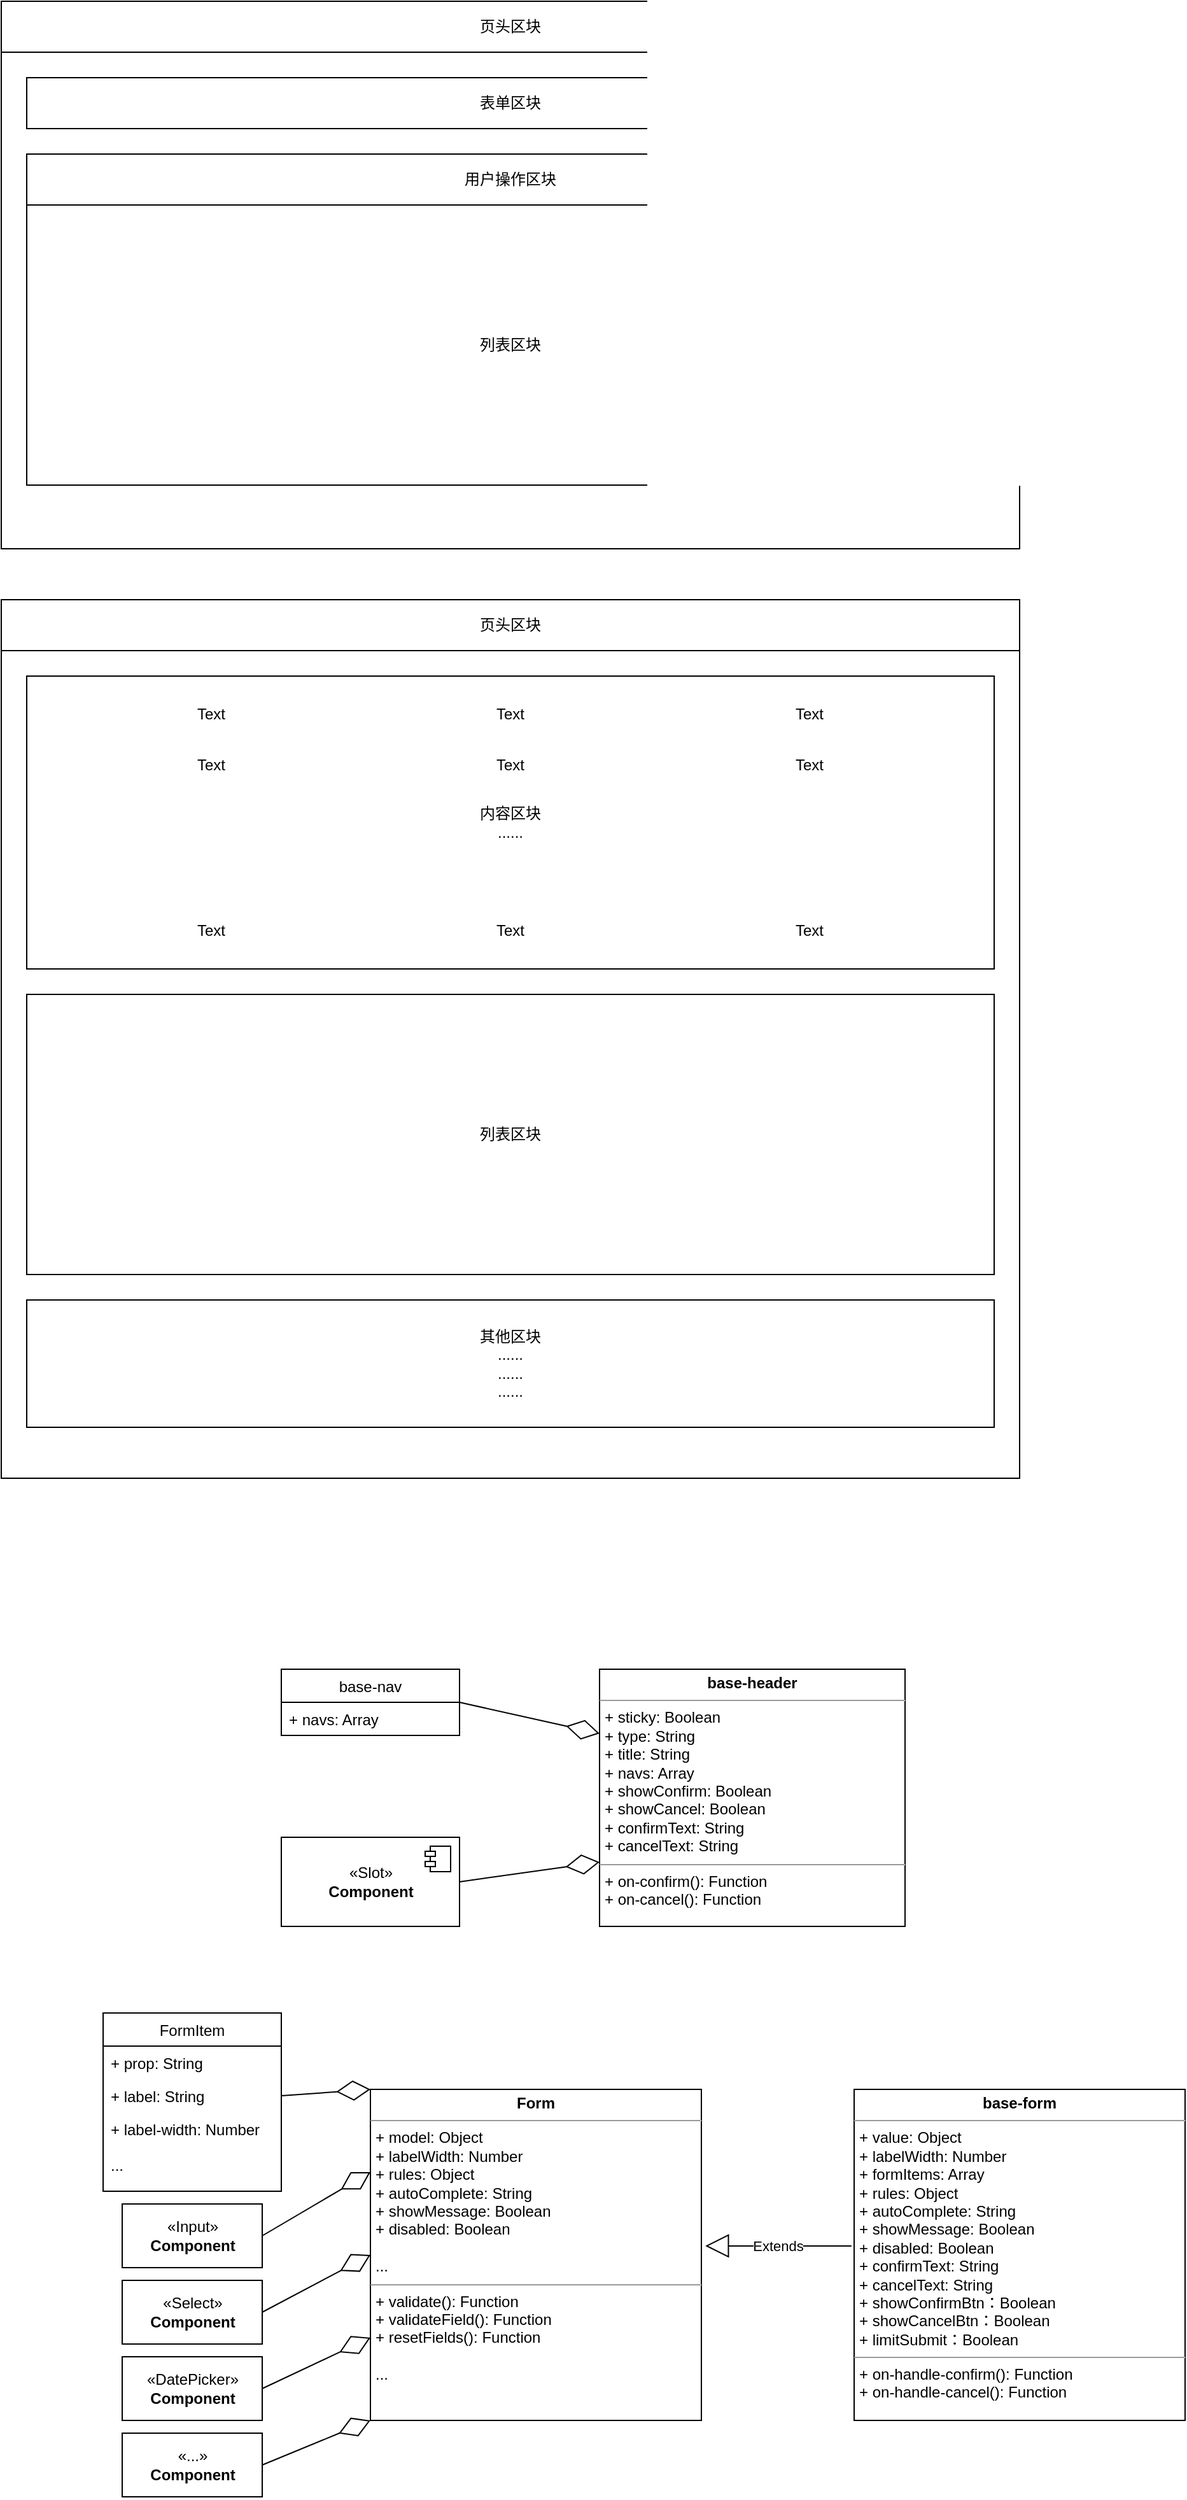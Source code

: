 <mxfile version="14.2.3" type="github"><diagram id="sB-887QOJZis-EnUkVmR" name="Page-1"><mxGraphModel dx="2013" dy="621" grid="1" gridSize="10" guides="1" tooltips="1" connect="1" arrows="1" fold="1" page="1" pageScale="1" pageWidth="827" pageHeight="1169" math="0" shadow="0"><root><mxCell id="0"/><mxCell id="YGiau3tqNQNVUMJGwMqf-2" parent="0"/><mxCell id="YGiau3tqNQNVUMJGwMqf-8" value="" style="rounded=0;whiteSpace=wrap;html=1;" vertex="1" parent="YGiau3tqNQNVUMJGwMqf-2"><mxGeometry x="-400" y="40" width="800" height="430" as="geometry"/></mxCell><mxCell id="YGiau3tqNQNVUMJGwMqf-3" value="页头区块" style="rounded=0;whiteSpace=wrap;html=1;" vertex="1" parent="YGiau3tqNQNVUMJGwMqf-2"><mxGeometry x="-400" y="40" width="800" height="40" as="geometry"/></mxCell><mxCell id="YGiau3tqNQNVUMJGwMqf-4" value="表单区块" style="rounded=0;whiteSpace=wrap;html=1;" vertex="1" parent="YGiau3tqNQNVUMJGwMqf-2"><mxGeometry x="-380" y="100" width="760" height="40" as="geometry"/></mxCell><mxCell id="YGiau3tqNQNVUMJGwMqf-5" value="用户操作区块" style="rounded=0;whiteSpace=wrap;html=1;" vertex="1" parent="YGiau3tqNQNVUMJGwMqf-2"><mxGeometry x="-380" y="160" width="760" height="40" as="geometry"/></mxCell><mxCell id="YGiau3tqNQNVUMJGwMqf-9" value="列表区块" style="rounded=0;whiteSpace=wrap;html=1;" vertex="1" parent="YGiau3tqNQNVUMJGwMqf-2"><mxGeometry x="-380" y="200" width="760" height="220" as="geometry"/></mxCell><mxCell id="YGiau3tqNQNVUMJGwMqf-15" value="" style="rounded=0;whiteSpace=wrap;html=1;" vertex="1" parent="YGiau3tqNQNVUMJGwMqf-2"><mxGeometry x="-400" y="510" width="800" height="690" as="geometry"/></mxCell><mxCell id="YGiau3tqNQNVUMJGwMqf-16" value="页头区块" style="rounded=0;whiteSpace=wrap;html=1;" vertex="1" parent="YGiau3tqNQNVUMJGwMqf-2"><mxGeometry x="-400" y="510" width="800" height="40" as="geometry"/></mxCell><mxCell id="YGiau3tqNQNVUMJGwMqf-17" value="内容区块&lt;br&gt;......" style="rounded=0;whiteSpace=wrap;html=1;" vertex="1" parent="YGiau3tqNQNVUMJGwMqf-2"><mxGeometry x="-380" y="570" width="760" height="230" as="geometry"/></mxCell><mxCell id="YGiau3tqNQNVUMJGwMqf-18" value="Text" style="text;html=1;strokeColor=none;fillColor=none;align=center;verticalAlign=middle;whiteSpace=wrap;rounded=0;" vertex="1" parent="YGiau3tqNQNVUMJGwMqf-2"><mxGeometry x="-350" y="590" width="230" height="20" as="geometry"/></mxCell><mxCell id="YGiau3tqNQNVUMJGwMqf-20" value="Text" style="text;html=1;strokeColor=none;fillColor=none;align=center;verticalAlign=middle;whiteSpace=wrap;rounded=0;" vertex="1" parent="YGiau3tqNQNVUMJGwMqf-2"><mxGeometry x="-115" y="590" width="230" height="20" as="geometry"/></mxCell><mxCell id="YGiau3tqNQNVUMJGwMqf-21" value="Text" style="text;html=1;strokeColor=none;fillColor=none;align=center;verticalAlign=middle;whiteSpace=wrap;rounded=0;" vertex="1" parent="YGiau3tqNQNVUMJGwMqf-2"><mxGeometry x="120" y="590" width="230" height="20" as="geometry"/></mxCell><mxCell id="YGiau3tqNQNVUMJGwMqf-22" value="Text" style="text;html=1;strokeColor=none;fillColor=none;align=center;verticalAlign=middle;whiteSpace=wrap;rounded=0;" vertex="1" parent="YGiau3tqNQNVUMJGwMqf-2"><mxGeometry x="-350" y="630" width="230" height="20" as="geometry"/></mxCell><mxCell id="YGiau3tqNQNVUMJGwMqf-23" value="Text" style="text;html=1;strokeColor=none;fillColor=none;align=center;verticalAlign=middle;whiteSpace=wrap;rounded=0;" vertex="1" parent="YGiau3tqNQNVUMJGwMqf-2"><mxGeometry x="-115" y="630" width="230" height="20" as="geometry"/></mxCell><mxCell id="YGiau3tqNQNVUMJGwMqf-24" value="Text" style="text;html=1;strokeColor=none;fillColor=none;align=center;verticalAlign=middle;whiteSpace=wrap;rounded=0;" vertex="1" parent="YGiau3tqNQNVUMJGwMqf-2"><mxGeometry x="120" y="630" width="230" height="20" as="geometry"/></mxCell><mxCell id="YGiau3tqNQNVUMJGwMqf-25" value="Text" style="text;html=1;strokeColor=none;fillColor=none;align=center;verticalAlign=middle;whiteSpace=wrap;rounded=0;" vertex="1" parent="YGiau3tqNQNVUMJGwMqf-2"><mxGeometry x="-350" y="760" width="230" height="20" as="geometry"/></mxCell><mxCell id="YGiau3tqNQNVUMJGwMqf-26" value="Text" style="text;html=1;strokeColor=none;fillColor=none;align=center;verticalAlign=middle;whiteSpace=wrap;rounded=0;" vertex="1" parent="YGiau3tqNQNVUMJGwMqf-2"><mxGeometry x="-115" y="760" width="230" height="20" as="geometry"/></mxCell><mxCell id="YGiau3tqNQNVUMJGwMqf-27" value="Text" style="text;html=1;strokeColor=none;fillColor=none;align=center;verticalAlign=middle;whiteSpace=wrap;rounded=0;" vertex="1" parent="YGiau3tqNQNVUMJGwMqf-2"><mxGeometry x="120" y="760" width="230" height="20" as="geometry"/></mxCell><mxCell id="YGiau3tqNQNVUMJGwMqf-28" value="列表区块" style="rounded=0;whiteSpace=wrap;html=1;" vertex="1" parent="YGiau3tqNQNVUMJGwMqf-2"><mxGeometry x="-380" y="820" width="760" height="220" as="geometry"/></mxCell><mxCell id="YGiau3tqNQNVUMJGwMqf-29" value="其他区块&lt;br&gt;......&lt;br&gt;......&lt;br&gt;......" style="rounded=0;whiteSpace=wrap;html=1;" vertex="1" parent="YGiau3tqNQNVUMJGwMqf-2"><mxGeometry x="-380" y="1060" width="760" height="100" as="geometry"/></mxCell><mxCell id="YGiau3tqNQNVUMJGwMqf-30" value="&lt;p style=&quot;margin: 0px ; margin-top: 4px ; text-align: center&quot;&gt;&lt;b&gt;base-header&lt;/b&gt;&lt;/p&gt;&lt;hr size=&quot;1&quot;&gt;&lt;p style=&quot;margin: 0px ; margin-left: 4px&quot;&gt;+ sticky: Boolean&lt;/p&gt;&lt;p style=&quot;margin: 0px ; margin-left: 4px&quot;&gt;+ type: String&lt;/p&gt;&lt;p style=&quot;margin: 0px ; margin-left: 4px&quot;&gt;+ title: String&lt;/p&gt;&lt;p style=&quot;margin: 0px ; margin-left: 4px&quot;&gt;+ navs: Array&lt;/p&gt;&lt;p style=&quot;margin: 0px ; margin-left: 4px&quot;&gt;+ showConfirm: Boolean&amp;nbsp;&lt;/p&gt;&lt;p style=&quot;margin: 0px ; margin-left: 4px&quot;&gt;+ showCancel: Boolean&lt;/p&gt;&lt;p style=&quot;margin: 0px ; margin-left: 4px&quot;&gt;+ confirmText: String&lt;/p&gt;&lt;p style=&quot;margin: 0px ; margin-left: 4px&quot;&gt;+ cancelText: String&lt;/p&gt;&lt;hr size=&quot;1&quot;&gt;&lt;p style=&quot;margin: 0px ; margin-left: 4px&quot;&gt;+ on-confirm(): Function&lt;/p&gt;&lt;p style=&quot;margin: 0px ; margin-left: 4px&quot;&gt;+ on-cancel(): Function&lt;/p&gt;" style="verticalAlign=top;align=left;overflow=fill;fontSize=12;fontFamily=Helvetica;html=1;" vertex="1" parent="YGiau3tqNQNVUMJGwMqf-2"><mxGeometry x="70" y="1350" width="240" height="202" as="geometry"/></mxCell><mxCell id="YGiau3tqNQNVUMJGwMqf-35" value="base-nav" style="swimlane;fontStyle=0;childLayout=stackLayout;horizontal=1;startSize=26;fillColor=none;horizontalStack=0;resizeParent=1;resizeParentMax=0;resizeLast=0;collapsible=1;marginBottom=0;" vertex="1" parent="YGiau3tqNQNVUMJGwMqf-2"><mxGeometry x="-180" y="1350" width="140" height="52" as="geometry"/></mxCell><mxCell id="YGiau3tqNQNVUMJGwMqf-36" value="+ navs: Array" style="text;strokeColor=none;fillColor=none;align=left;verticalAlign=top;spacingLeft=4;spacingRight=4;overflow=hidden;rotatable=0;points=[[0,0.5],[1,0.5]];portConstraint=eastwest;" vertex="1" parent="YGiau3tqNQNVUMJGwMqf-35"><mxGeometry y="26" width="140" height="26" as="geometry"/></mxCell><mxCell id="YGiau3tqNQNVUMJGwMqf-41" value="" style="endArrow=diamondThin;endFill=0;endSize=24;html=1;exitX=1;exitY=0.5;exitDx=0;exitDy=0;entryX=0;entryY=0.25;entryDx=0;entryDy=0;" edge="1" parent="YGiau3tqNQNVUMJGwMqf-2" source="YGiau3tqNQNVUMJGwMqf-35" target="YGiau3tqNQNVUMJGwMqf-30"><mxGeometry width="160" relative="1" as="geometry"><mxPoint x="30" y="1410" as="sourcePoint"/><mxPoint x="190" y="1410" as="targetPoint"/></mxGeometry></mxCell><mxCell id="YGiau3tqNQNVUMJGwMqf-44" value="«Slot»&lt;br&gt;&lt;b&gt;Component&lt;/b&gt;" style="html=1;dropTarget=0;" vertex="1" parent="YGiau3tqNQNVUMJGwMqf-2"><mxGeometry x="-180" y="1482" width="140" height="70" as="geometry"/></mxCell><mxCell id="YGiau3tqNQNVUMJGwMqf-45" value="" style="shape=module;jettyWidth=8;jettyHeight=4;" vertex="1" parent="YGiau3tqNQNVUMJGwMqf-44"><mxGeometry x="1" width="20" height="20" relative="1" as="geometry"><mxPoint x="-27" y="7" as="offset"/></mxGeometry></mxCell><mxCell id="YGiau3tqNQNVUMJGwMqf-46" value="" style="endArrow=diamondThin;endFill=0;endSize=24;html=1;exitX=1;exitY=0.5;exitDx=0;exitDy=0;entryX=0;entryY=0.75;entryDx=0;entryDy=0;" edge="1" parent="YGiau3tqNQNVUMJGwMqf-2" source="YGiau3tqNQNVUMJGwMqf-44" target="YGiau3tqNQNVUMJGwMqf-30"><mxGeometry width="160" relative="1" as="geometry"><mxPoint x="-50" y="1430" as="sourcePoint"/><mxPoint x="100" y="1451" as="targetPoint"/></mxGeometry></mxCell><mxCell id="YGiau3tqNQNVUMJGwMqf-49" value="&lt;p style=&quot;margin: 0px ; margin-top: 4px ; text-align: center&quot;&gt;&lt;b&gt;base-form&lt;/b&gt;&lt;/p&gt;&lt;hr size=&quot;1&quot;&gt;&lt;p style=&quot;margin: 0px ; margin-left: 4px&quot;&gt;+ value: Object&lt;/p&gt;&lt;p style=&quot;margin: 0px ; margin-left: 4px&quot;&gt;+ labelWidth: Number&lt;/p&gt;&lt;p style=&quot;margin: 0px ; margin-left: 4px&quot;&gt;+ formItems: Array&lt;/p&gt;&lt;p style=&quot;margin: 0px ; margin-left: 4px&quot;&gt;+ rules: Object&lt;/p&gt;&lt;p style=&quot;margin: 0px ; margin-left: 4px&quot;&gt;+ autoComplete: String&lt;/p&gt;&lt;p style=&quot;margin: 0px ; margin-left: 4px&quot;&gt;+ showMessage: Boolean&amp;nbsp;&lt;/p&gt;&lt;p style=&quot;margin: 0px ; margin-left: 4px&quot;&gt;+ disabled: Boolean&lt;/p&gt;&lt;p style=&quot;margin: 0px ; margin-left: 4px&quot;&gt;+ confirmText: String&lt;/p&gt;&lt;p style=&quot;margin: 0px ; margin-left: 4px&quot;&gt;+ cancelText: String&lt;/p&gt;&lt;p style=&quot;margin: 0px ; margin-left: 4px&quot;&gt;+ showConfirmBtn：Boolean&lt;/p&gt;&lt;p style=&quot;margin: 0px ; margin-left: 4px&quot;&gt;+ showCancelBtn：Boolean&lt;/p&gt;&lt;p style=&quot;margin: 0px ; margin-left: 4px&quot;&gt;+ limitSubmit：Boolean&lt;/p&gt;&lt;hr size=&quot;1&quot;&gt;&lt;p style=&quot;margin: 0px ; margin-left: 4px&quot;&gt;+ on-handle-confirm(): Function&lt;/p&gt;&lt;p style=&quot;margin: 0px ; margin-left: 4px&quot;&gt;+ on-handle-cancel(): Function&lt;/p&gt;" style="verticalAlign=top;align=left;overflow=fill;fontSize=12;fontFamily=Helvetica;html=1;" vertex="1" parent="YGiau3tqNQNVUMJGwMqf-2"><mxGeometry x="270" y="1680" width="260" height="260" as="geometry"/></mxCell><mxCell id="YGiau3tqNQNVUMJGwMqf-50" value="&lt;p style=&quot;margin: 0px ; margin-top: 4px ; text-align: center&quot;&gt;&lt;b&gt;Form&lt;/b&gt;&lt;/p&gt;&lt;hr size=&quot;1&quot;&gt;&lt;p style=&quot;margin: 0px ; margin-left: 4px&quot;&gt;+ model: Object&lt;/p&gt;&lt;p style=&quot;margin: 0px ; margin-left: 4px&quot;&gt;+ labelWidth: Number&lt;/p&gt;&lt;p style=&quot;margin: 0px ; margin-left: 4px&quot;&gt;+ rules: Object&lt;/p&gt;&lt;p style=&quot;margin: 0px ; margin-left: 4px&quot;&gt;+ autoComplete: String&lt;/p&gt;&lt;p style=&quot;margin: 0px ; margin-left: 4px&quot;&gt;+ showMessage: Boolean&amp;nbsp;&lt;/p&gt;&lt;p style=&quot;margin: 0px ; margin-left: 4px&quot;&gt;+ disabled: Boolean&lt;/p&gt;&lt;p style=&quot;margin: 0px ; margin-left: 4px&quot;&gt;&lt;br&gt;&lt;/p&gt;&lt;p style=&quot;margin: 0px ; margin-left: 4px&quot;&gt;...&lt;/p&gt;&lt;hr size=&quot;1&quot;&gt;&lt;p style=&quot;margin: 0px ; margin-left: 4px&quot;&gt;+ validate(): Function&lt;/p&gt;&lt;p style=&quot;margin: 0px ; margin-left: 4px&quot;&gt;+ validateField(): Function&lt;/p&gt;&lt;p style=&quot;margin: 0px ; margin-left: 4px&quot;&gt;+ resetFields(): Function&lt;/p&gt;&lt;p style=&quot;margin: 0px ; margin-left: 4px&quot;&gt;&lt;br&gt;&lt;/p&gt;&lt;p style=&quot;margin: 0px ; margin-left: 4px&quot;&gt;...&lt;/p&gt;" style="verticalAlign=top;align=left;overflow=fill;fontSize=12;fontFamily=Helvetica;html=1;" vertex="1" parent="YGiau3tqNQNVUMJGwMqf-2"><mxGeometry x="-110" y="1680" width="260" height="260" as="geometry"/></mxCell><mxCell id="YGiau3tqNQNVUMJGwMqf-53" value="FormItem" style="swimlane;fontStyle=0;childLayout=stackLayout;horizontal=1;startSize=26;fillColor=none;horizontalStack=0;resizeParent=1;resizeParentMax=0;resizeLast=0;collapsible=1;marginBottom=0;" vertex="1" parent="YGiau3tqNQNVUMJGwMqf-2"><mxGeometry x="-320" y="1620" width="140" height="140" as="geometry"/></mxCell><mxCell id="YGiau3tqNQNVUMJGwMqf-54" value="+ prop: String" style="text;strokeColor=none;fillColor=none;align=left;verticalAlign=top;spacingLeft=4;spacingRight=4;overflow=hidden;rotatable=0;points=[[0,0.5],[1,0.5]];portConstraint=eastwest;" vertex="1" parent="YGiau3tqNQNVUMJGwMqf-53"><mxGeometry y="26" width="140" height="26" as="geometry"/></mxCell><mxCell id="YGiau3tqNQNVUMJGwMqf-55" value="+ label: String" style="text;strokeColor=none;fillColor=none;align=left;verticalAlign=top;spacingLeft=4;spacingRight=4;overflow=hidden;rotatable=0;points=[[0,0.5],[1,0.5]];portConstraint=eastwest;" vertex="1" parent="YGiau3tqNQNVUMJGwMqf-53"><mxGeometry y="52" width="140" height="26" as="geometry"/></mxCell><mxCell id="YGiau3tqNQNVUMJGwMqf-56" value="+ label-width: Number&#10;&#10;..." style="text;strokeColor=none;fillColor=none;align=left;verticalAlign=top;spacingLeft=4;spacingRight=4;overflow=hidden;rotatable=0;points=[[0,0.5],[1,0.5]];portConstraint=eastwest;" vertex="1" parent="YGiau3tqNQNVUMJGwMqf-53"><mxGeometry y="78" width="140" height="62" as="geometry"/></mxCell><mxCell id="YGiau3tqNQNVUMJGwMqf-58" value="«Input»&lt;br&gt;&lt;b&gt;Component&lt;/b&gt;" style="html=1;" vertex="1" parent="YGiau3tqNQNVUMJGwMqf-2"><mxGeometry x="-305" y="1770" width="110" height="50" as="geometry"/></mxCell><mxCell id="YGiau3tqNQNVUMJGwMqf-59" value="«DatePicker»&lt;br&gt;&lt;b&gt;Component&lt;/b&gt;" style="html=1;" vertex="1" parent="YGiau3tqNQNVUMJGwMqf-2"><mxGeometry x="-305" y="1890" width="110" height="50" as="geometry"/></mxCell><mxCell id="YGiau3tqNQNVUMJGwMqf-61" value="«Select»&lt;br&gt;&lt;b&gt;Component&lt;/b&gt;" style="html=1;" vertex="1" parent="YGiau3tqNQNVUMJGwMqf-2"><mxGeometry x="-305" y="1830" width="110" height="50" as="geometry"/></mxCell><mxCell id="YGiau3tqNQNVUMJGwMqf-62" value="«...»&lt;br&gt;&lt;b&gt;Component&lt;/b&gt;" style="html=1;" vertex="1" parent="YGiau3tqNQNVUMJGwMqf-2"><mxGeometry x="-305" y="1950" width="110" height="50" as="geometry"/></mxCell><mxCell id="YGiau3tqNQNVUMJGwMqf-63" value="" style="endArrow=diamondThin;endFill=0;endSize=24;html=1;exitX=1;exitY=0.5;exitDx=0;exitDy=0;entryX=0;entryY=0;entryDx=0;entryDy=0;" edge="1" parent="YGiau3tqNQNVUMJGwMqf-2" source="YGiau3tqNQNVUMJGwMqf-55" target="YGiau3tqNQNVUMJGwMqf-50"><mxGeometry width="160" relative="1" as="geometry"><mxPoint x="-240" y="1585.5" as="sourcePoint"/><mxPoint x="-130" y="1570" as="targetPoint"/></mxGeometry></mxCell><mxCell id="YGiau3tqNQNVUMJGwMqf-64" value="" style="endArrow=diamondThin;endFill=0;endSize=24;html=1;exitX=1;exitY=0.5;exitDx=0;exitDy=0;entryX=0;entryY=0.25;entryDx=0;entryDy=0;" edge="1" parent="YGiau3tqNQNVUMJGwMqf-2" source="YGiau3tqNQNVUMJGwMqf-58" target="YGiau3tqNQNVUMJGwMqf-50"><mxGeometry width="160" relative="1" as="geometry"><mxPoint x="-170" y="1695" as="sourcePoint"/><mxPoint x="-60" y="1690" as="targetPoint"/></mxGeometry></mxCell><mxCell id="YGiau3tqNQNVUMJGwMqf-65" value="" style="endArrow=diamondThin;endFill=0;endSize=24;html=1;exitX=1;exitY=0.5;exitDx=0;exitDy=0;entryX=0;entryY=0.5;entryDx=0;entryDy=0;" edge="1" parent="YGiau3tqNQNVUMJGwMqf-2" source="YGiau3tqNQNVUMJGwMqf-61" target="YGiau3tqNQNVUMJGwMqf-50"><mxGeometry width="160" relative="1" as="geometry"><mxPoint x="-180" y="1857.5" as="sourcePoint"/><mxPoint x="-70" y="1852.5" as="targetPoint"/></mxGeometry></mxCell><mxCell id="YGiau3tqNQNVUMJGwMqf-66" value="" style="endArrow=diamondThin;endFill=0;endSize=24;html=1;exitX=1;exitY=0.5;exitDx=0;exitDy=0;entryX=0;entryY=0.75;entryDx=0;entryDy=0;" edge="1" parent="YGiau3tqNQNVUMJGwMqf-2" source="YGiau3tqNQNVUMJGwMqf-59" target="YGiau3tqNQNVUMJGwMqf-50"><mxGeometry width="160" relative="1" as="geometry"><mxPoint x="-190" y="1917.5" as="sourcePoint"/><mxPoint x="-80" y="1912.5" as="targetPoint"/></mxGeometry></mxCell><mxCell id="YGiau3tqNQNVUMJGwMqf-67" value="" style="endArrow=diamondThin;endFill=0;endSize=24;html=1;exitX=1;exitY=0.5;exitDx=0;exitDy=0;entryX=0;entryY=1;entryDx=0;entryDy=0;" edge="1" parent="YGiau3tqNQNVUMJGwMqf-2" source="YGiau3tqNQNVUMJGwMqf-62" target="YGiau3tqNQNVUMJGwMqf-50"><mxGeometry width="160" relative="1" as="geometry"><mxPoint x="-140" y="1725" as="sourcePoint"/><mxPoint x="-30" y="1720" as="targetPoint"/></mxGeometry></mxCell><mxCell id="YGiau3tqNQNVUMJGwMqf-68" value="Extends" style="endArrow=block;endSize=16;endFill=0;html=1;exitX=-0.008;exitY=0.473;exitDx=0;exitDy=0;exitPerimeter=0;entryX=1.012;entryY=0.473;entryDx=0;entryDy=0;entryPerimeter=0;" edge="1" parent="YGiau3tqNQNVUMJGwMqf-2" source="YGiau3tqNQNVUMJGwMqf-49" target="YGiau3tqNQNVUMJGwMqf-50"><mxGeometry width="160" relative="1" as="geometry"><mxPoint x="190" y="1850" as="sourcePoint"/><mxPoint x="200" y="1800" as="targetPoint"/></mxGeometry></mxCell></root></mxGraphModel></diagram></mxfile>